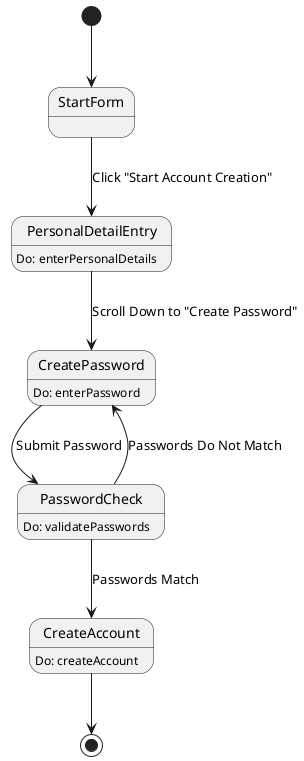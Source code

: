 @startuml US-01 - User Account Creation
[*] --> StartForm

StartForm --> PersonalDetailEntry : Click "Start Account Creation"
PersonalDetailEntry : Do: enterPersonalDetails

PersonalDetailEntry --> CreatePassword : Scroll Down to "Create Password"
CreatePassword : Do: enterPassword

CreatePassword --> PasswordCheck : Submit Password
PasswordCheck : Do: validatePasswords
PasswordCheck --> CreatePassword : Passwords Do Not Match
PasswordCheck --> CreateAccount : Passwords Match
CreateAccount : Do: createAccount


CreateAccount --> [*]



/'PersonalDetailEntry --> EnterPassword : Enter Password

PersonalDetailEntry --> PasswordCheck : Submit Passwords
PasswordCheck : Do: validatePasswords
PasswordCheck --> PersonalDetailEntry : Passwords Do Not Match
PasswordCheck --> DetailsForm : Passwords Match

DetailsForm : Do: enterDetails
DetailsForm --> Validating : Submit Details
Validating : Do: validateDetails
Validating --> DetailsForm : Invalid Details
Validating --> Success : Valid Details

Success : Do: createAccount
Success --> [*]'/
@enduml
